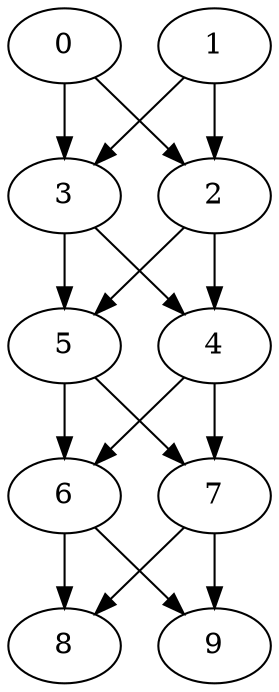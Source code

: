 digraph "Stencil_Nodes_10_CCR_0.10_WeightType_Random#1" {
	graph ["Duplicate states"=0,
		GraphType=Stencil,
		"Max states in OPEN"=0,
		Modes="120000ms; topo-ordered tasks, ; Pruning: task equivalence, fixed order ready list, ; F-value: ; Optimisation: best schedule length (\
SL) optimisation on equal, ",
		NumberOfTasks=10,
		"Pruned using list schedule length"=7,
		"States removed from OPEN"=0,
		TargetSystem="Homogeneous-2",
		"Time to schedule (ms)"=106,
		"Total idle time"=165,
		"Total schedule length"=583,
		"Total sequential time"=990,
		"Total states created"=14
	];
	0	["Finish time"=118,
		Processor=0,
		"Start time"=0,
		Weight=118];
	3	["Finish time"=221,
		Processor=0,
		"Start time"=118,
		Weight=103];
	0 -> 3	[Weight=10];
	2	["Finish time"=195,
		Processor=1,
		"Start time"=121,
		Weight=74];
	0 -> 2	[Weight=3];
	1	["Finish time"=89,
		Processor=1,
		"Start time"=0,
		Weight=89];
	1 -> 3	[Weight=7];
	1 -> 2	[Weight=5];
	5	["Finish time"=354,
		Processor=0,
		"Start time"=221,
		Weight=133];
	3 -> 5	[Weight=7];
	4	["Finish time"=358,
		Processor=1,
		"Start time"=225,
		Weight=133];
	3 -> 4	[Weight=4];
	2 -> 5	[Weight=10];
	2 -> 4	[Weight=6];
	6	["Finish time"=494,
		Processor=0,
		"Start time"=361,
		Weight=133];
	5 -> 6	[Weight=10];
	7	["Finish time"=405,
		Processor=1,
		"Start time"=361,
		Weight=44];
	5 -> 7	[Weight=7];
	4 -> 6	[Weight=3];
	4 -> 7	[Weight=6];
	8	["Finish time"=583,
		Processor=0,
		"Start time"=494,
		Weight=89];
	6 -> 8	[Weight=6];
	9	["Finish time"=572,
		Processor=1,
		"Start time"=498,
		Weight=74];
	6 -> 9	[Weight=4];
	7 -> 8	[Weight=5];
	7 -> 9	[Weight=6];
}
